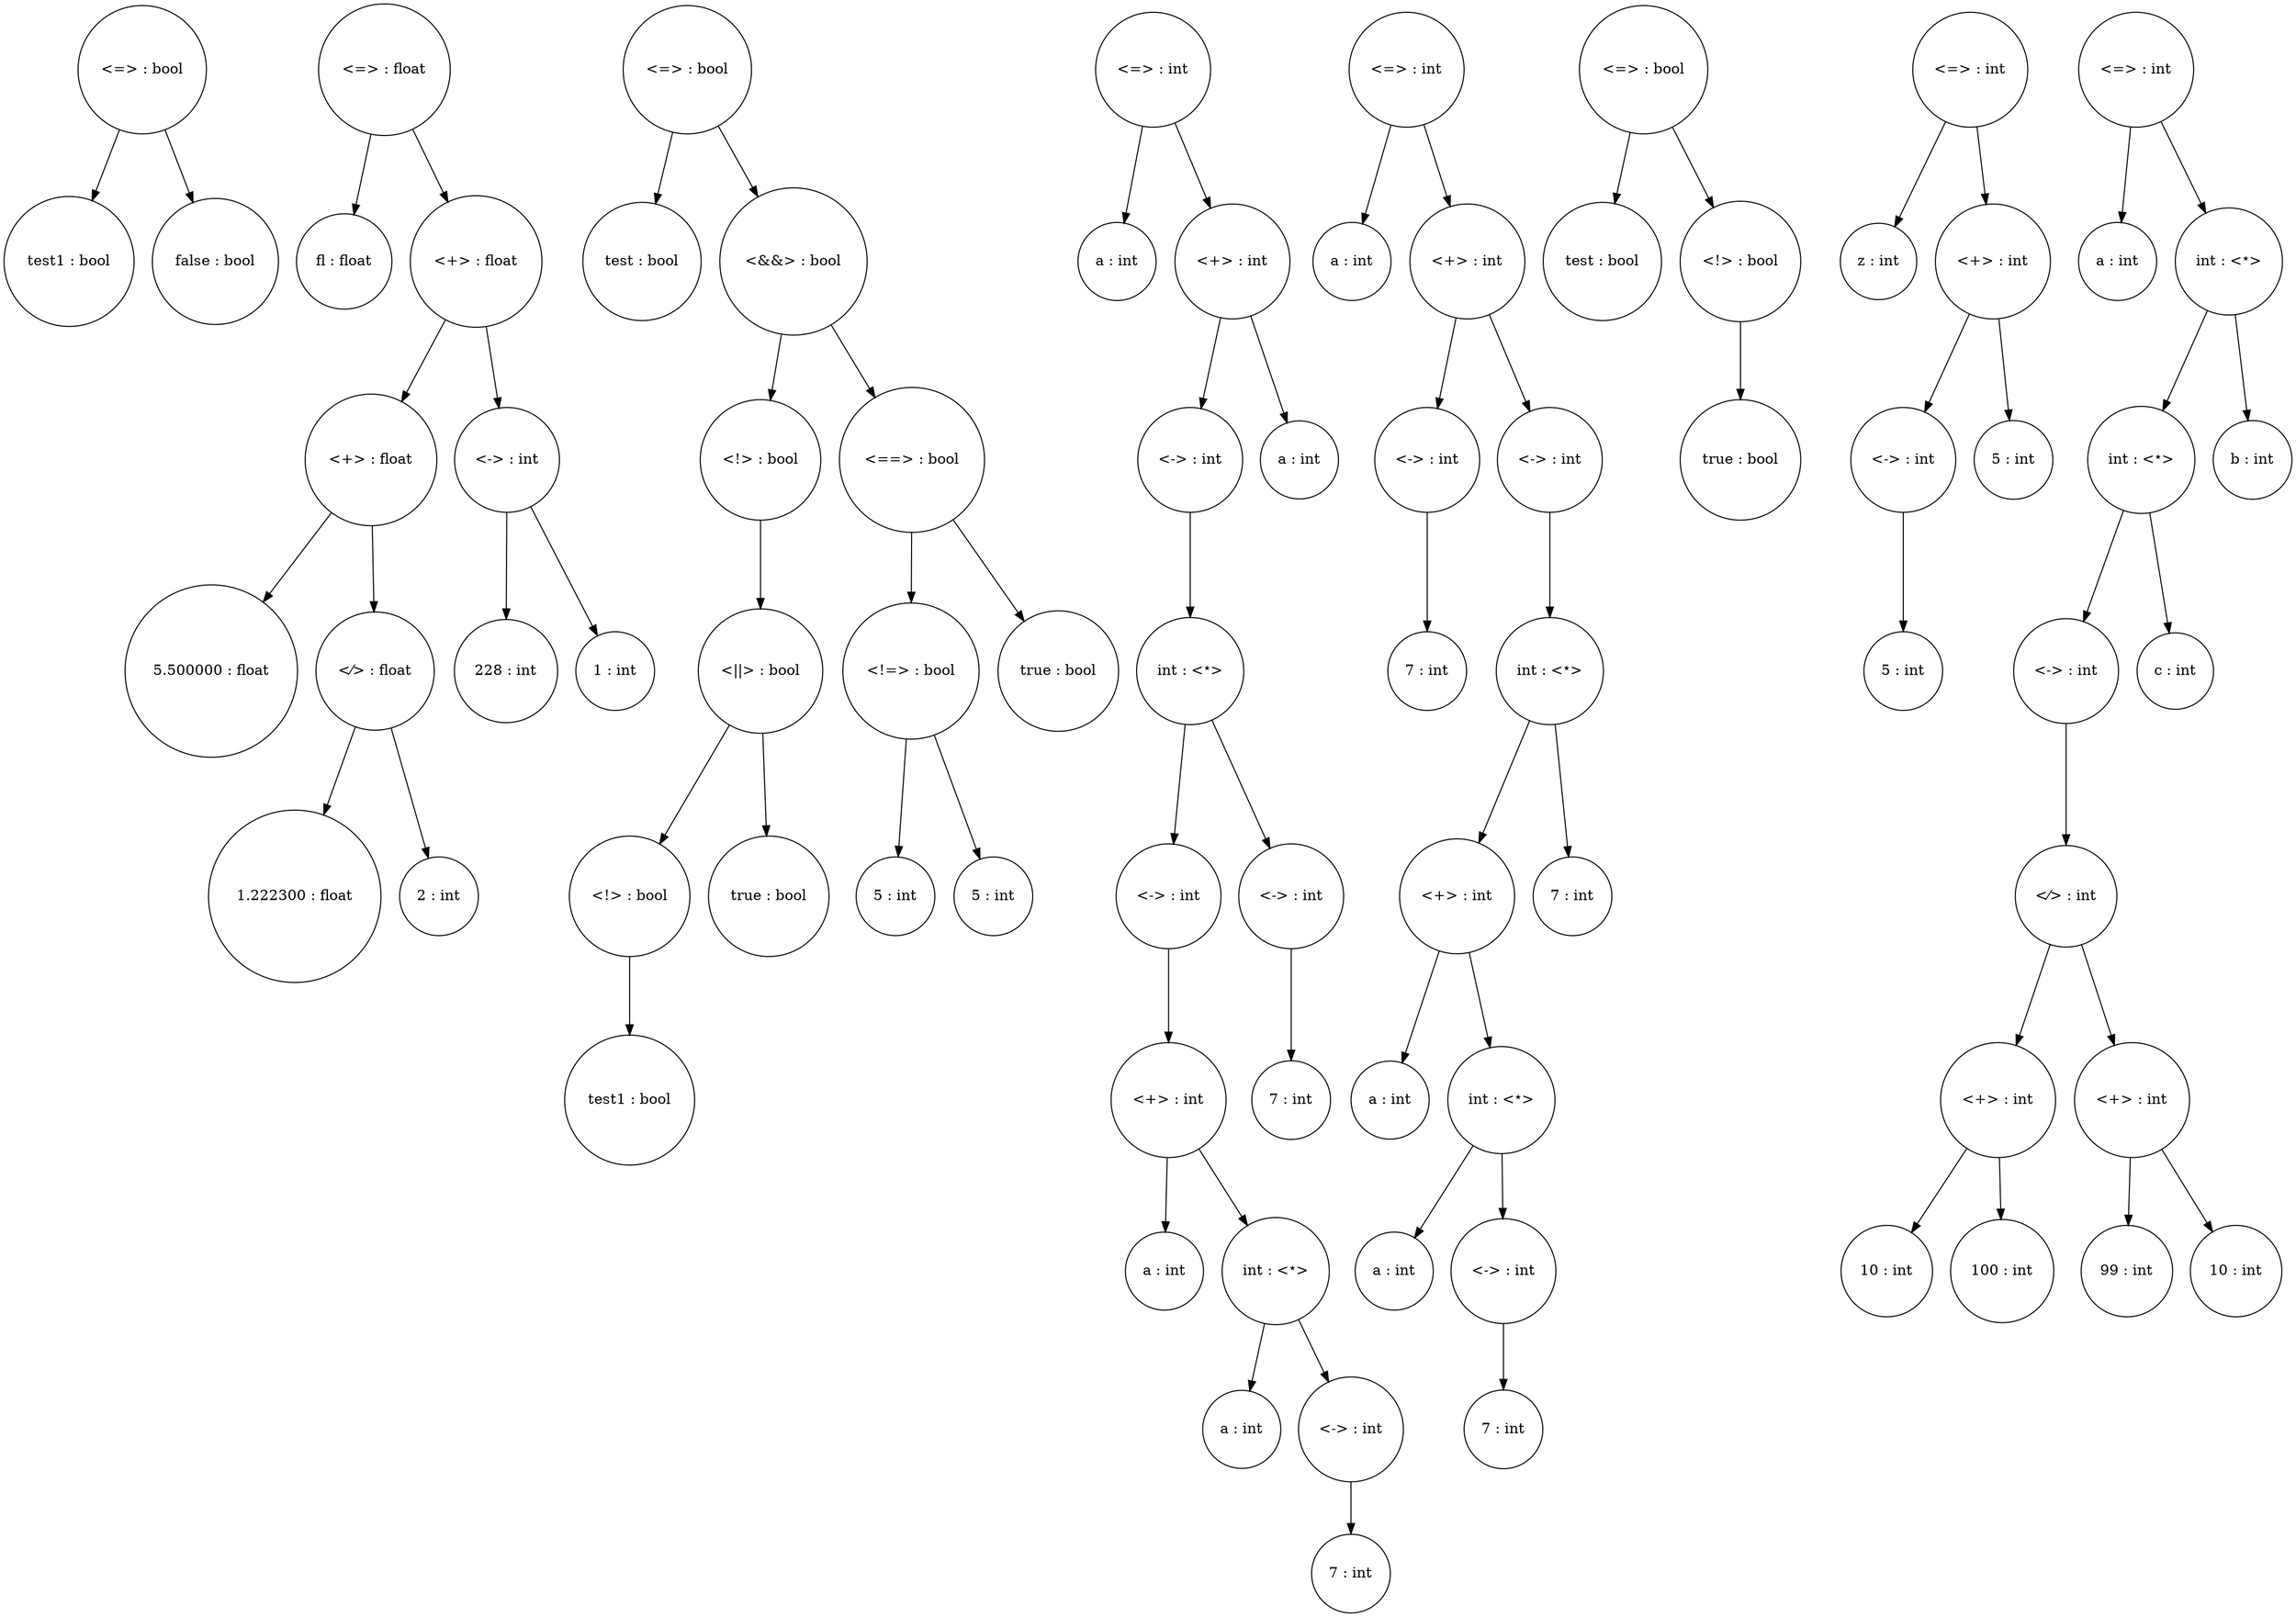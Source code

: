 digraph G{
<50a35dc6-4775-4823-90ec-f455ea61c554> [shape="circle"label="test1 : bool"];
<f3503315-ab60-42dd-b607-822357613ebe> [shape="circle"label="false : bool"];
<12d039f5-0439-40cb-bbb5-ec047dcc6f9f> [shape="circle"label="<&#61;> : bool"];
<12d039f5-0439-40cb-bbb5-ec047dcc6f9f>-><50a35dc6-4775-4823-90ec-f455ea61c554> [label=" "];
<12d039f5-0439-40cb-bbb5-ec047dcc6f9f>-><f3503315-ab60-42dd-b607-822357613ebe> [label=" "];
<66856d93-ed6b-4cd2-93f7-44acc139c98d> [shape="circle"label="fl : float"];
<b903b411-07eb-4f26-b44c-fa04355dfa14> [shape="circle"label="5.500000 : float"];
<445fdc6b-f58a-4573-a09f-640c3b808285> [shape="circle"label="1.222300 : float"];
<29a2d7a5-d195-43c4-a67c-194c2b7ed8f0> [shape="circle"label="2 : int"];
<0b7c4678-11a9-43a4-83f6-a73e0448c597> [shape="circle"label="<&#8260;> : float"];
<0b7c4678-11a9-43a4-83f6-a73e0448c597>-><445fdc6b-f58a-4573-a09f-640c3b808285> [label=" "];
<0b7c4678-11a9-43a4-83f6-a73e0448c597>-><29a2d7a5-d195-43c4-a67c-194c2b7ed8f0> [label=" "];
<167622d8-53ed-41a6-8510-1b33bf017d47> [shape="circle"label="<&#43;> : float"];
<167622d8-53ed-41a6-8510-1b33bf017d47>-><b903b411-07eb-4f26-b44c-fa04355dfa14> [label=" "];
<167622d8-53ed-41a6-8510-1b33bf017d47>-><0b7c4678-11a9-43a4-83f6-a73e0448c597> [label=" "];
<eec16178-5005-4a4e-8154-678b2f4e4aa2> [shape="circle"label="228 : int"];
<c72f40dd-b383-4030-ac0c-ac19153ddb5d> [shape="circle"label="1 : int"];
<97ef3af7-659f-46da-9a65-2206eb57dda4> [shape="circle"label="<&#727;> : int"];
<97ef3af7-659f-46da-9a65-2206eb57dda4>-><eec16178-5005-4a4e-8154-678b2f4e4aa2> [label=" "];
<97ef3af7-659f-46da-9a65-2206eb57dda4>-><c72f40dd-b383-4030-ac0c-ac19153ddb5d> [label=" "];
<534427ae-9637-41cf-828c-1d481bce3373> [shape="circle"label="<&#43;> : float"];
<534427ae-9637-41cf-828c-1d481bce3373>-><167622d8-53ed-41a6-8510-1b33bf017d47> [label=" "];
<534427ae-9637-41cf-828c-1d481bce3373>-><97ef3af7-659f-46da-9a65-2206eb57dda4> [label=" "];
<9cebb0e0-db7c-4f8f-9ad3-24335f8d14b2> [shape="circle"label="<&#61;> : float"];
<9cebb0e0-db7c-4f8f-9ad3-24335f8d14b2>-><66856d93-ed6b-4cd2-93f7-44acc139c98d> [label=" "];
<9cebb0e0-db7c-4f8f-9ad3-24335f8d14b2>-><534427ae-9637-41cf-828c-1d481bce3373> [label=" "];
<29bfae95-e61f-4998-9ecc-c013577433ef> [shape="circle"label="test : bool"];
<607ac0f3-f8fc-4bd8-8ea6-3c772a1b7a59> [shape="circle"label="test1 : bool"];
<dbae1424-ae14-4008-9228-d6716b9eb7ec> [shape="circle"label="<&#33;> : bool"];
<dbae1424-ae14-4008-9228-d6716b9eb7ec>-><607ac0f3-f8fc-4bd8-8ea6-3c772a1b7a59> [label=" "];
<f5d52ca8-7489-40ec-8053-40c779a321d4> [shape="circle"label="true : bool"];
<86a148b3-3c54-4763-aa2a-20faf469e6f8> [shape="circle"label="<&#124;&#124;> : bool"];
<86a148b3-3c54-4763-aa2a-20faf469e6f8>-><dbae1424-ae14-4008-9228-d6716b9eb7ec> [label=" "];
<86a148b3-3c54-4763-aa2a-20faf469e6f8>-><f5d52ca8-7489-40ec-8053-40c779a321d4> [label=" "];
<4ed8d7b6-d4a4-4545-a967-56c95b0cf640> [shape="circle"label="<&#33;> : bool"];
<4ed8d7b6-d4a4-4545-a967-56c95b0cf640>-><86a148b3-3c54-4763-aa2a-20faf469e6f8> [label=" "];
<387391c6-8515-485e-ae7b-49f8beced9a9> [shape="circle"label="5 : int"];
<d7e7e031-0b70-4e3a-8fc4-9b1e96eb8526> [shape="circle"label="5 : int"];
<8a814a8a-022c-4533-b2f5-f0b0961a2079> [shape="circle"label="<&#33;&#61;> : bool"];
<8a814a8a-022c-4533-b2f5-f0b0961a2079>-><387391c6-8515-485e-ae7b-49f8beced9a9> [label=" "];
<8a814a8a-022c-4533-b2f5-f0b0961a2079>-><d7e7e031-0b70-4e3a-8fc4-9b1e96eb8526> [label=" "];
<76b6ec68-f50e-48cf-8b82-3e00c8ecc3a0> [shape="circle"label="true : bool"];
<f9e7d217-f0f5-4629-a44a-aee2ad122659> [shape="circle"label="<&#61;&#61;> : bool"];
<f9e7d217-f0f5-4629-a44a-aee2ad122659>-><8a814a8a-022c-4533-b2f5-f0b0961a2079> [label=" "];
<f9e7d217-f0f5-4629-a44a-aee2ad122659>-><76b6ec68-f50e-48cf-8b82-3e00c8ecc3a0> [label=" "];
<2b185626-cff5-46f7-a243-1c617264f219> [shape="circle"label="<&#38;&#38;> : bool"];
<2b185626-cff5-46f7-a243-1c617264f219>-><4ed8d7b6-d4a4-4545-a967-56c95b0cf640> [label=" "];
<2b185626-cff5-46f7-a243-1c617264f219>-><f9e7d217-f0f5-4629-a44a-aee2ad122659> [label=" "];
<7ef97029-185e-40ed-a7c5-6c5edda665e6> [shape="circle"label="<&#61;> : bool"];
<7ef97029-185e-40ed-a7c5-6c5edda665e6>-><29bfae95-e61f-4998-9ecc-c013577433ef> [label=" "];
<7ef97029-185e-40ed-a7c5-6c5edda665e6>-><2b185626-cff5-46f7-a243-1c617264f219> [label=" "];
<370f2403-261a-43d3-8852-cdb04f1608f5> [shape="circle"label="a : int"];
<ec5e0d31-ec26-4791-888c-73acb1049995> [shape="circle"label="a : int"];
<98868b63-2b28-4cee-850b-2d6bfb888c98> [shape="circle"label="a : int"];
<7f4bec6d-cb26-44dd-8bd8-6e40123092d6> [shape="circle"label="7 : int"];
<2452cdc3-46da-476b-a124-515c5952f56c> [shape="circle"label="<&#727;> : int"];
<2452cdc3-46da-476b-a124-515c5952f56c>-><7f4bec6d-cb26-44dd-8bd8-6e40123092d6> [label=" "];
<b8370b4c-a8ad-4937-a60c-ce08fdddf6ab> [shape="circle"label="<&#1645;> : int"];
<b8370b4c-a8ad-4937-a60c-ce08fdddf6ab>-><98868b63-2b28-4cee-850b-2d6bfb888c98> [label=" "];
<b8370b4c-a8ad-4937-a60c-ce08fdddf6ab>-><2452cdc3-46da-476b-a124-515c5952f56c> [label=" "];
<7dd33875-343d-4683-b76c-33f9d423e6da> [shape="circle"label="<&#43;> : int"];
<7dd33875-343d-4683-b76c-33f9d423e6da>-><ec5e0d31-ec26-4791-888c-73acb1049995> [label=" "];
<7dd33875-343d-4683-b76c-33f9d423e6da>-><b8370b4c-a8ad-4937-a60c-ce08fdddf6ab> [label=" "];
<59db2b1a-8aab-4f32-931c-ce75cf7a18f8> [shape="circle"label="<&#727;> : int"];
<59db2b1a-8aab-4f32-931c-ce75cf7a18f8>-><7dd33875-343d-4683-b76c-33f9d423e6da> [label=" "];
<b0cedc8f-1833-42e7-afb4-8f785d60a92a> [shape="circle"label="7 : int"];
<a7f79014-4944-40cd-b68a-afdf75365088> [shape="circle"label="<&#727;> : int"];
<a7f79014-4944-40cd-b68a-afdf75365088>-><b0cedc8f-1833-42e7-afb4-8f785d60a92a> [label=" "];
<a2d351bf-5264-41a9-b5d8-fc7aaa4c8327> [shape="circle"label="<&#1645;> : int"];
<a2d351bf-5264-41a9-b5d8-fc7aaa4c8327>-><59db2b1a-8aab-4f32-931c-ce75cf7a18f8> [label=" "];
<a2d351bf-5264-41a9-b5d8-fc7aaa4c8327>-><a7f79014-4944-40cd-b68a-afdf75365088> [label=" "];
<f7e8e9e1-3f8e-461e-b6f9-19a9d1e786dd> [shape="circle"label="<&#727;> : int"];
<f7e8e9e1-3f8e-461e-b6f9-19a9d1e786dd>-><a2d351bf-5264-41a9-b5d8-fc7aaa4c8327> [label=" "];
<63405e37-936e-42d6-949f-730dd3419298> [shape="circle"label="a : int"];
<4df9d369-a3c5-4693-8645-c3d0aeedd4f1> [shape="circle"label="<&#43;> : int"];
<4df9d369-a3c5-4693-8645-c3d0aeedd4f1>-><f7e8e9e1-3f8e-461e-b6f9-19a9d1e786dd> [label=" "];
<4df9d369-a3c5-4693-8645-c3d0aeedd4f1>-><63405e37-936e-42d6-949f-730dd3419298> [label=" "];
<d86b8f96-fc3e-4a10-bd36-0ffdc80c0407> [shape="circle"label="<&#61;> : int"];
<d86b8f96-fc3e-4a10-bd36-0ffdc80c0407>-><370f2403-261a-43d3-8852-cdb04f1608f5> [label=" "];
<d86b8f96-fc3e-4a10-bd36-0ffdc80c0407>-><4df9d369-a3c5-4693-8645-c3d0aeedd4f1> [label=" "];
<debf4681-f222-4c9b-a40f-f51a257d75e3> [shape="circle"label="a : int"];
<dc006cfd-3a16-48fd-a87f-04a547656ac5> [shape="circle"label="7 : int"];
<a3ddc1ad-b446-49b7-8b0f-c9845d93fde7> [shape="circle"label="<&#727;> : int"];
<a3ddc1ad-b446-49b7-8b0f-c9845d93fde7>-><dc006cfd-3a16-48fd-a87f-04a547656ac5> [label=" "];
<e2d257e6-aa07-4793-a5ee-240bd04037ab> [shape="circle"label="a : int"];
<8d8b8f4f-39f7-480d-8653-32d16eeaba82> [shape="circle"label="a : int"];
<1cce24c4-d5b9-467a-858d-0d710800298f> [shape="circle"label="7 : int"];
<0a470a89-da10-4925-a9ae-4b52d9647c8b> [shape="circle"label="<&#727;> : int"];
<0a470a89-da10-4925-a9ae-4b52d9647c8b>-><1cce24c4-d5b9-467a-858d-0d710800298f> [label=" "];
<85e02890-b860-4a88-9bc0-bb7c68adcd5a> [shape="circle"label="<&#1645;> : int"];
<85e02890-b860-4a88-9bc0-bb7c68adcd5a>-><8d8b8f4f-39f7-480d-8653-32d16eeaba82> [label=" "];
<85e02890-b860-4a88-9bc0-bb7c68adcd5a>-><0a470a89-da10-4925-a9ae-4b52d9647c8b> [label=" "];
<f940b8c4-b8a8-40e2-9d93-82bf3d75d091> [shape="circle"label="<&#43;> : int"];
<f940b8c4-b8a8-40e2-9d93-82bf3d75d091>-><e2d257e6-aa07-4793-a5ee-240bd04037ab> [label=" "];
<f940b8c4-b8a8-40e2-9d93-82bf3d75d091>-><85e02890-b860-4a88-9bc0-bb7c68adcd5a> [label=" "];
<119146e4-bd2d-4f3c-a69a-8fb1c1d35dcc> [shape="circle"label="7 : int"];
<404ecb8e-4b10-47e4-8b9b-8adfa3e11843> [shape="circle"label="<&#1645;> : int"];
<404ecb8e-4b10-47e4-8b9b-8adfa3e11843>-><f940b8c4-b8a8-40e2-9d93-82bf3d75d091> [label=" "];
<404ecb8e-4b10-47e4-8b9b-8adfa3e11843>-><119146e4-bd2d-4f3c-a69a-8fb1c1d35dcc> [label=" "];
<f995573b-f3b1-499c-83dc-ca7a50548424> [shape="circle"label="<&#727;> : int"];
<f995573b-f3b1-499c-83dc-ca7a50548424>-><404ecb8e-4b10-47e4-8b9b-8adfa3e11843> [label=" "];
<d1d16b78-2361-42d3-a63e-d65ac471d792> [shape="circle"label="<&#43;> : int"];
<d1d16b78-2361-42d3-a63e-d65ac471d792>-><a3ddc1ad-b446-49b7-8b0f-c9845d93fde7> [label=" "];
<d1d16b78-2361-42d3-a63e-d65ac471d792>-><f995573b-f3b1-499c-83dc-ca7a50548424> [label=" "];
<2057308f-d472-46b7-a7d7-161f87d11019> [shape="circle"label="<&#61;> : int"];
<2057308f-d472-46b7-a7d7-161f87d11019>-><debf4681-f222-4c9b-a40f-f51a257d75e3> [label=" "];
<2057308f-d472-46b7-a7d7-161f87d11019>-><d1d16b78-2361-42d3-a63e-d65ac471d792> [label=" "];
<fdda8e97-2ee1-4a3b-93f4-d59c04775701> [shape="circle"label="test : bool"];
<58f717d0-1b31-4df1-aaec-aec848e9db05> [shape="circle"label="true : bool"];
<1fe794a0-78bc-47bb-b813-c3e97e69c870> [shape="circle"label="<&#33;> : bool"];
<1fe794a0-78bc-47bb-b813-c3e97e69c870>-><58f717d0-1b31-4df1-aaec-aec848e9db05> [label=" "];
<8542721a-8504-4d26-8f85-27062ed4fbf9> [shape="circle"label="<&#61;> : bool"];
<8542721a-8504-4d26-8f85-27062ed4fbf9>-><fdda8e97-2ee1-4a3b-93f4-d59c04775701> [label=" "];
<8542721a-8504-4d26-8f85-27062ed4fbf9>-><1fe794a0-78bc-47bb-b813-c3e97e69c870> [label=" "];
<30aa9a29-da3e-48d5-a2fc-e8f74a11ed92> [shape="circle"label="z : int"];
<22543d96-2f61-4913-9e3a-f3ac42ef91eb> [shape="circle"label="5 : int"];
<c619d7d7-a8f1-4a5f-9495-1755328f695a> [shape="circle"label="<&#727;> : int"];
<c619d7d7-a8f1-4a5f-9495-1755328f695a>-><22543d96-2f61-4913-9e3a-f3ac42ef91eb> [label=" "];
<814a5a27-78d1-4ee7-84c8-588f72c44ea8> [shape="circle"label="5 : int"];
<1c9045fd-01d6-4228-93b7-81792f8ac3bd> [shape="circle"label="<&#43;> : int"];
<1c9045fd-01d6-4228-93b7-81792f8ac3bd>-><c619d7d7-a8f1-4a5f-9495-1755328f695a> [label=" "];
<1c9045fd-01d6-4228-93b7-81792f8ac3bd>-><814a5a27-78d1-4ee7-84c8-588f72c44ea8> [label=" "];
<f4ee19f1-c470-4466-9238-9dad33304a84> [shape="circle"label="<&#61;> : int"];
<f4ee19f1-c470-4466-9238-9dad33304a84>-><30aa9a29-da3e-48d5-a2fc-e8f74a11ed92> [label=" "];
<f4ee19f1-c470-4466-9238-9dad33304a84>-><1c9045fd-01d6-4228-93b7-81792f8ac3bd> [label=" "];
<05b2dbac-0dc0-48d4-9f5a-df087e2350e8> [shape="circle"label="a : int"];
<1b609991-f7c2-499f-97e6-2848417a383d> [shape="circle"label="10 : int"];
<4425d320-33c2-4fef-859b-b748ebd96ea6> [shape="circle"label="100 : int"];
<ab57214a-8fd6-4a43-8e2a-1a897c69528a> [shape="circle"label="<&#43;> : int"];
<ab57214a-8fd6-4a43-8e2a-1a897c69528a>-><1b609991-f7c2-499f-97e6-2848417a383d> [label=" "];
<ab57214a-8fd6-4a43-8e2a-1a897c69528a>-><4425d320-33c2-4fef-859b-b748ebd96ea6> [label=" "];
<27d556d9-c203-4a8d-83fd-b56d14e1fb1b> [shape="circle"label="99 : int"];
<6297af6e-a544-43b3-afc5-42b3421da03f> [shape="circle"label="10 : int"];
<a41f59e7-6a15-4420-bc18-edb671fb797e> [shape="circle"label="<&#43;> : int"];
<a41f59e7-6a15-4420-bc18-edb671fb797e>-><27d556d9-c203-4a8d-83fd-b56d14e1fb1b> [label=" "];
<a41f59e7-6a15-4420-bc18-edb671fb797e>-><6297af6e-a544-43b3-afc5-42b3421da03f> [label=" "];
<d7a5f80d-e446-4867-866d-fc45e382c62e> [shape="circle"label="<&#8260;> : int"];
<d7a5f80d-e446-4867-866d-fc45e382c62e>-><ab57214a-8fd6-4a43-8e2a-1a897c69528a> [label=" "];
<d7a5f80d-e446-4867-866d-fc45e382c62e>-><a41f59e7-6a15-4420-bc18-edb671fb797e> [label=" "];
<79299f90-cc16-4de3-9f79-6c7883ec923b> [shape="circle"label="<&#727;> : int"];
<79299f90-cc16-4de3-9f79-6c7883ec923b>-><d7a5f80d-e446-4867-866d-fc45e382c62e> [label=" "];
<7cfc0214-17e4-4d4e-857c-65e824c06477> [shape="circle"label="c : int"];
<f30a26c8-b373-4833-8298-d9a1a2de6f51> [shape="circle"label="<&#1645;> : int"];
<f30a26c8-b373-4833-8298-d9a1a2de6f51>-><79299f90-cc16-4de3-9f79-6c7883ec923b> [label=" "];
<f30a26c8-b373-4833-8298-d9a1a2de6f51>-><7cfc0214-17e4-4d4e-857c-65e824c06477> [label=" "];
<c0610608-1000-4b50-9cde-665a36c1e20e> [shape="circle"label="b : int"];
<28bc35f1-101f-407b-ac95-642e97e7f779> [shape="circle"label="<&#1645;> : int"];
<28bc35f1-101f-407b-ac95-642e97e7f779>-><f30a26c8-b373-4833-8298-d9a1a2de6f51> [label=" "];
<28bc35f1-101f-407b-ac95-642e97e7f779>-><c0610608-1000-4b50-9cde-665a36c1e20e> [label=" "];
<6cca2324-a6e1-480d-80af-4941cf5c9b14> [shape="circle"label="<&#61;> : int"];
<6cca2324-a6e1-480d-80af-4941cf5c9b14>-><05b2dbac-0dc0-48d4-9f5a-df087e2350e8> [label=" "];
<6cca2324-a6e1-480d-80af-4941cf5c9b14>-><28bc35f1-101f-407b-ac95-642e97e7f779> [label=" "];
}
